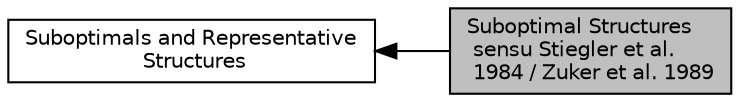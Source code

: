 digraph "Suboptimal Structures sensu Stiegler et al. 1984 / Zuker et al. 1989"
{
  bgcolor="transparent";
  edge [fontname="Helvetica",fontsize="10",labelfontname="Helvetica",labelfontsize="10"];
  node [fontname="Helvetica",fontsize="10",shape=box];
  rankdir=LR;
  Node0 [label="Suboptimal Structures\l sensu Stiegler et al.\l 1984 / Zuker et al. 1989",height=0.2,width=0.4,color="black", fillcolor="grey75", style="filled", fontcolor="black",tooltip=" "];
  Node1 [label="Suboptimals and Representative\l Structures",height=0.2,width=0.4,color="black",URL="$group__subopt__and__representatives.html",tooltip="Sample and enumerate suboptimal secondary structures from RNA sequence data."];
  Node1->Node0 [shape=plaintext, dir="back", style="solid"];
}
